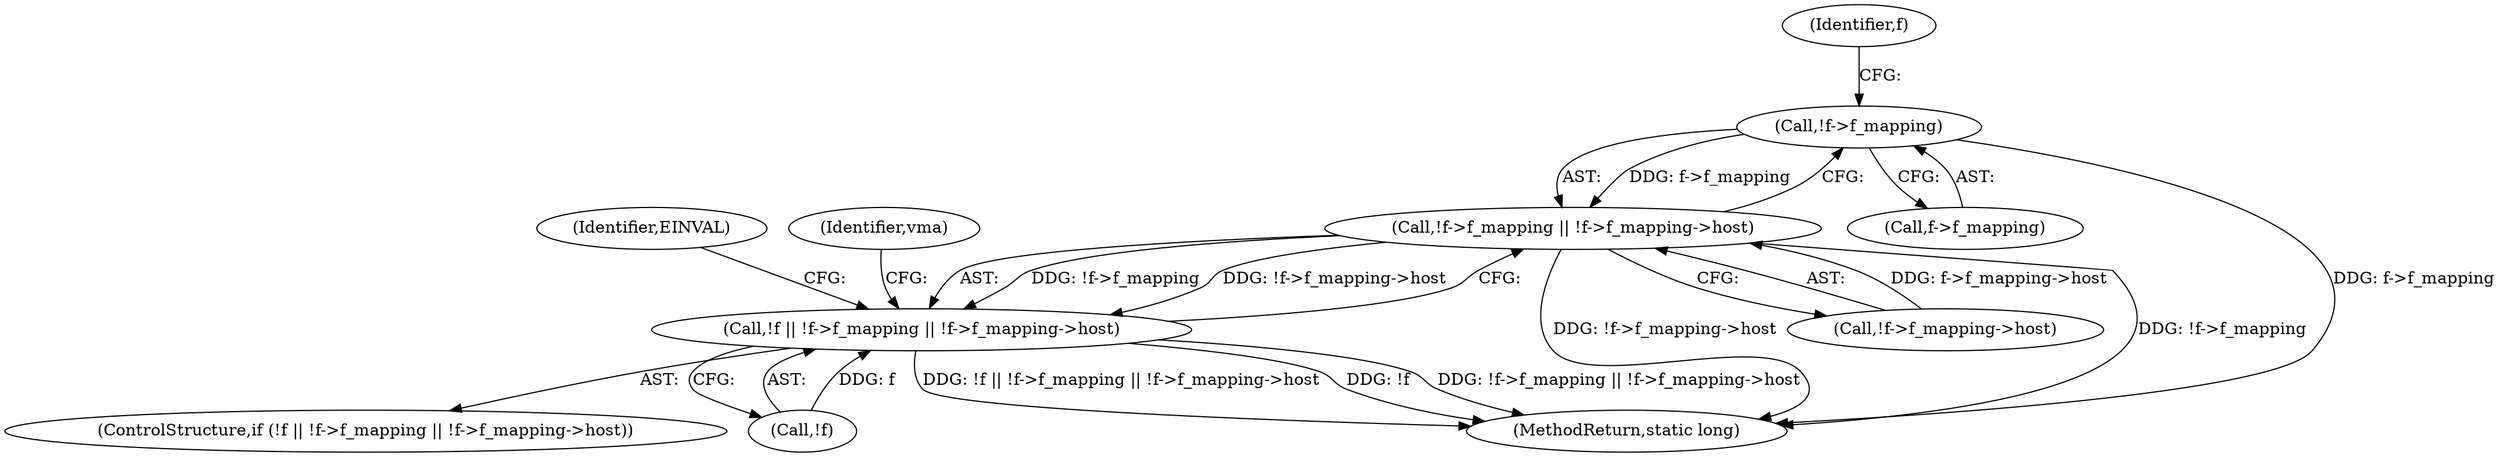 digraph "0_linux_9ab4233dd08036fe34a89c7dc6f47a8bf2eb29eb@pointer" {
"1000138" [label="(Call,!f->f_mapping)"];
"1000137" [label="(Call,!f->f_mapping || !f->f_mapping->host)"];
"1000134" [label="(Call,!f || !f->f_mapping || !f->f_mapping->host)"];
"1000134" [label="(Call,!f || !f->f_mapping || !f->f_mapping->host)"];
"1000137" [label="(Call,!f->f_mapping || !f->f_mapping->host)"];
"1000142" [label="(Call,!f->f_mapping->host)"];
"1000135" [label="(Call,!f)"];
"1000151" [label="(Identifier,EINVAL)"];
"1000156" [label="(Identifier,vma)"];
"1000139" [label="(Call,f->f_mapping)"];
"1000138" [label="(Call,!f->f_mapping)"];
"1000133" [label="(ControlStructure,if (!f || !f->f_mapping || !f->f_mapping->host))"];
"1000145" [label="(Identifier,f)"];
"1000215" [label="(MethodReturn,static long)"];
"1000138" -> "1000137"  [label="AST: "];
"1000138" -> "1000139"  [label="CFG: "];
"1000139" -> "1000138"  [label="AST: "];
"1000145" -> "1000138"  [label="CFG: "];
"1000137" -> "1000138"  [label="CFG: "];
"1000138" -> "1000215"  [label="DDG: f->f_mapping"];
"1000138" -> "1000137"  [label="DDG: f->f_mapping"];
"1000137" -> "1000134"  [label="AST: "];
"1000137" -> "1000142"  [label="CFG: "];
"1000142" -> "1000137"  [label="AST: "];
"1000134" -> "1000137"  [label="CFG: "];
"1000137" -> "1000215"  [label="DDG: !f->f_mapping->host"];
"1000137" -> "1000215"  [label="DDG: !f->f_mapping"];
"1000137" -> "1000134"  [label="DDG: !f->f_mapping"];
"1000137" -> "1000134"  [label="DDG: !f->f_mapping->host"];
"1000142" -> "1000137"  [label="DDG: f->f_mapping->host"];
"1000134" -> "1000133"  [label="AST: "];
"1000134" -> "1000135"  [label="CFG: "];
"1000135" -> "1000134"  [label="AST: "];
"1000151" -> "1000134"  [label="CFG: "];
"1000156" -> "1000134"  [label="CFG: "];
"1000134" -> "1000215"  [label="DDG: !f || !f->f_mapping || !f->f_mapping->host"];
"1000134" -> "1000215"  [label="DDG: !f"];
"1000134" -> "1000215"  [label="DDG: !f->f_mapping || !f->f_mapping->host"];
"1000135" -> "1000134"  [label="DDG: f"];
}
